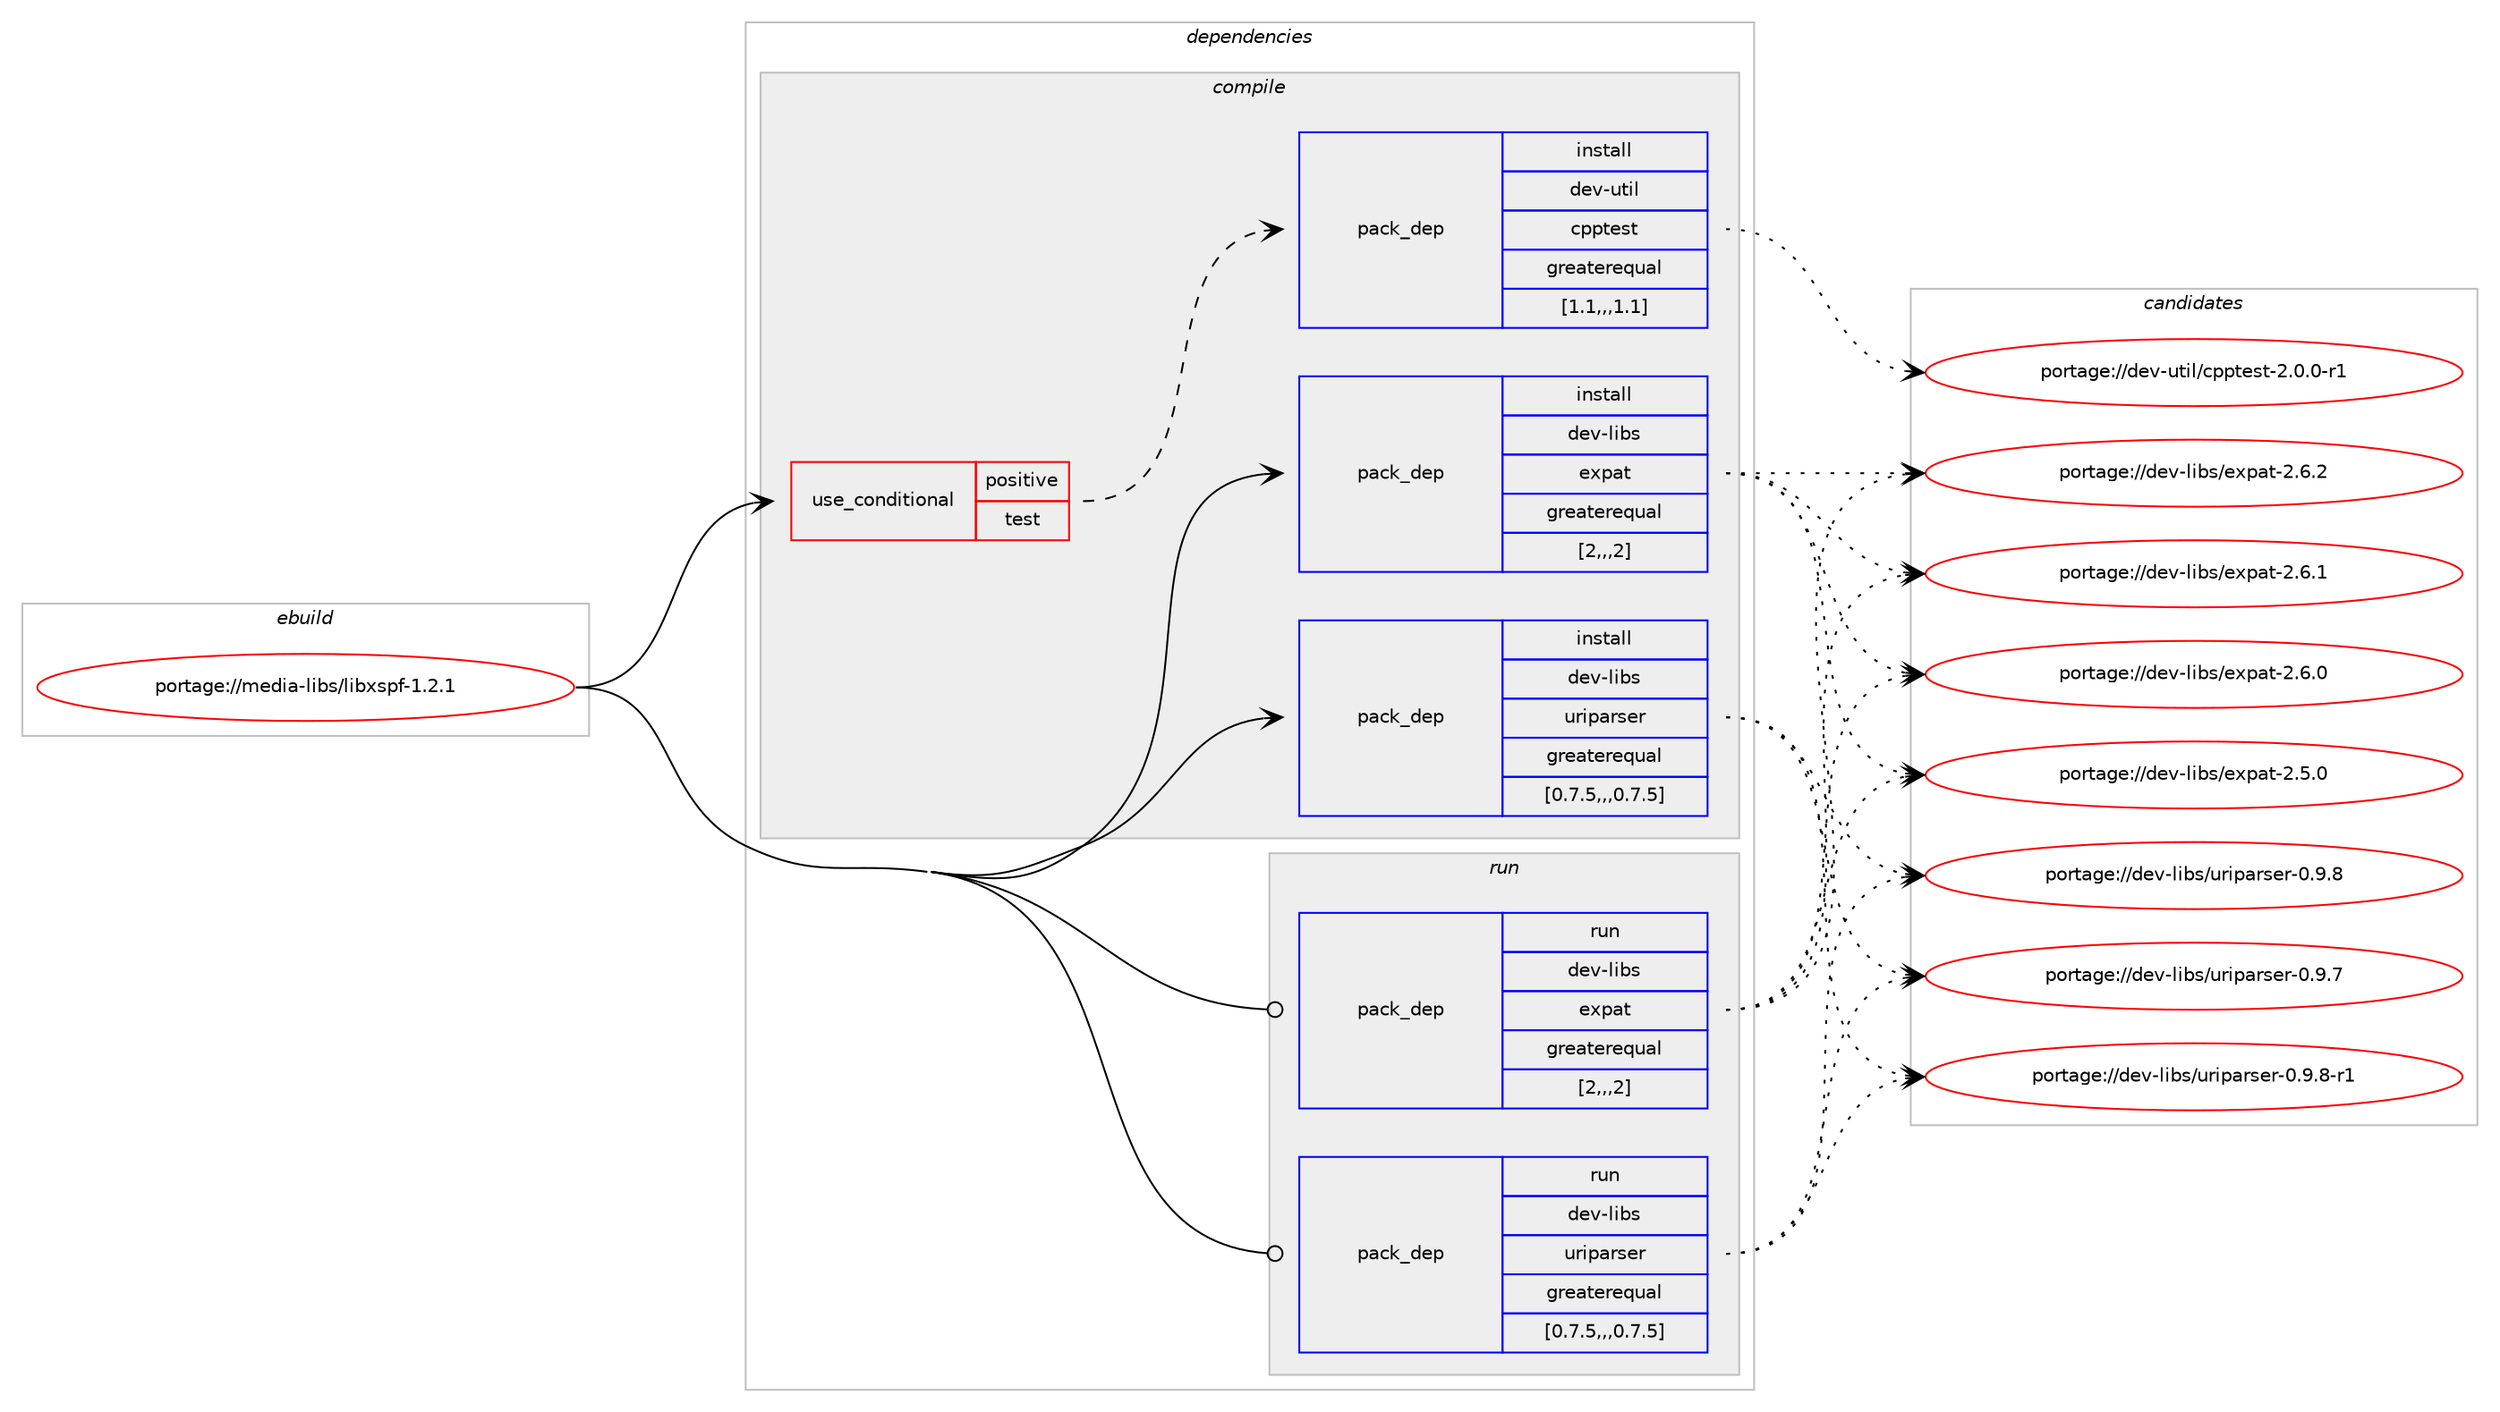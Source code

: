 digraph prolog {

# *************
# Graph options
# *************

newrank=true;
concentrate=true;
compound=true;
graph [rankdir=LR,fontname=Helvetica,fontsize=10,ranksep=1.5];#, ranksep=2.5, nodesep=0.2];
edge  [arrowhead=vee];
node  [fontname=Helvetica,fontsize=10];

# **********
# The ebuild
# **********

subgraph cluster_leftcol {
color=gray;
label=<<i>ebuild</i>>;
id [label="portage://media-libs/libxspf-1.2.1", color=red, width=4, href="../media-libs/libxspf-1.2.1.svg"];
}

# ****************
# The dependencies
# ****************

subgraph cluster_midcol {
color=gray;
label=<<i>dependencies</i>>;
subgraph cluster_compile {
fillcolor="#eeeeee";
style=filled;
label=<<i>compile</i>>;
subgraph cond76639 {
dependency302527 [label=<<TABLE BORDER="0" CELLBORDER="1" CELLSPACING="0" CELLPADDING="4"><TR><TD ROWSPAN="3" CELLPADDING="10">use_conditional</TD></TR><TR><TD>positive</TD></TR><TR><TD>test</TD></TR></TABLE>>, shape=none, color=red];
subgraph pack223511 {
dependency302528 [label=<<TABLE BORDER="0" CELLBORDER="1" CELLSPACING="0" CELLPADDING="4" WIDTH="220"><TR><TD ROWSPAN="6" CELLPADDING="30">pack_dep</TD></TR><TR><TD WIDTH="110">install</TD></TR><TR><TD>dev-util</TD></TR><TR><TD>cpptest</TD></TR><TR><TD>greaterequal</TD></TR><TR><TD>[1.1,,,1.1]</TD></TR></TABLE>>, shape=none, color=blue];
}
dependency302527:e -> dependency302528:w [weight=20,style="dashed",arrowhead="vee"];
}
id:e -> dependency302527:w [weight=20,style="solid",arrowhead="vee"];
subgraph pack223512 {
dependency302529 [label=<<TABLE BORDER="0" CELLBORDER="1" CELLSPACING="0" CELLPADDING="4" WIDTH="220"><TR><TD ROWSPAN="6" CELLPADDING="30">pack_dep</TD></TR><TR><TD WIDTH="110">install</TD></TR><TR><TD>dev-libs</TD></TR><TR><TD>expat</TD></TR><TR><TD>greaterequal</TD></TR><TR><TD>[2,,,2]</TD></TR></TABLE>>, shape=none, color=blue];
}
id:e -> dependency302529:w [weight=20,style="solid",arrowhead="vee"];
subgraph pack223513 {
dependency302530 [label=<<TABLE BORDER="0" CELLBORDER="1" CELLSPACING="0" CELLPADDING="4" WIDTH="220"><TR><TD ROWSPAN="6" CELLPADDING="30">pack_dep</TD></TR><TR><TD WIDTH="110">install</TD></TR><TR><TD>dev-libs</TD></TR><TR><TD>uriparser</TD></TR><TR><TD>greaterequal</TD></TR><TR><TD>[0.7.5,,,0.7.5]</TD></TR></TABLE>>, shape=none, color=blue];
}
id:e -> dependency302530:w [weight=20,style="solid",arrowhead="vee"];
}
subgraph cluster_compileandrun {
fillcolor="#eeeeee";
style=filled;
label=<<i>compile and run</i>>;
}
subgraph cluster_run {
fillcolor="#eeeeee";
style=filled;
label=<<i>run</i>>;
subgraph pack223514 {
dependency302531 [label=<<TABLE BORDER="0" CELLBORDER="1" CELLSPACING="0" CELLPADDING="4" WIDTH="220"><TR><TD ROWSPAN="6" CELLPADDING="30">pack_dep</TD></TR><TR><TD WIDTH="110">run</TD></TR><TR><TD>dev-libs</TD></TR><TR><TD>expat</TD></TR><TR><TD>greaterequal</TD></TR><TR><TD>[2,,,2]</TD></TR></TABLE>>, shape=none, color=blue];
}
id:e -> dependency302531:w [weight=20,style="solid",arrowhead="odot"];
subgraph pack223515 {
dependency302532 [label=<<TABLE BORDER="0" CELLBORDER="1" CELLSPACING="0" CELLPADDING="4" WIDTH="220"><TR><TD ROWSPAN="6" CELLPADDING="30">pack_dep</TD></TR><TR><TD WIDTH="110">run</TD></TR><TR><TD>dev-libs</TD></TR><TR><TD>uriparser</TD></TR><TR><TD>greaterequal</TD></TR><TR><TD>[0.7.5,,,0.7.5]</TD></TR></TABLE>>, shape=none, color=blue];
}
id:e -> dependency302532:w [weight=20,style="solid",arrowhead="odot"];
}
}

# **************
# The candidates
# **************

subgraph cluster_choices {
rank=same;
color=gray;
label=<<i>candidates</i>>;

subgraph choice223511 {
color=black;
nodesep=1;
choice1001011184511711610510847991121121161011151164550464846484511449 [label="portage://dev-util/cpptest-2.0.0-r1", color=red, width=4,href="../dev-util/cpptest-2.0.0-r1.svg"];
dependency302528:e -> choice1001011184511711610510847991121121161011151164550464846484511449:w [style=dotted,weight="100"];
}
subgraph choice223512 {
color=black;
nodesep=1;
choice10010111845108105981154710112011297116455046544650 [label="portage://dev-libs/expat-2.6.2", color=red, width=4,href="../dev-libs/expat-2.6.2.svg"];
choice10010111845108105981154710112011297116455046544649 [label="portage://dev-libs/expat-2.6.1", color=red, width=4,href="../dev-libs/expat-2.6.1.svg"];
choice10010111845108105981154710112011297116455046544648 [label="portage://dev-libs/expat-2.6.0", color=red, width=4,href="../dev-libs/expat-2.6.0.svg"];
choice10010111845108105981154710112011297116455046534648 [label="portage://dev-libs/expat-2.5.0", color=red, width=4,href="../dev-libs/expat-2.5.0.svg"];
dependency302529:e -> choice10010111845108105981154710112011297116455046544650:w [style=dotted,weight="100"];
dependency302529:e -> choice10010111845108105981154710112011297116455046544649:w [style=dotted,weight="100"];
dependency302529:e -> choice10010111845108105981154710112011297116455046544648:w [style=dotted,weight="100"];
dependency302529:e -> choice10010111845108105981154710112011297116455046534648:w [style=dotted,weight="100"];
}
subgraph choice223513 {
color=black;
nodesep=1;
choice100101118451081059811547117114105112971141151011144548465746564511449 [label="portage://dev-libs/uriparser-0.9.8-r1", color=red, width=4,href="../dev-libs/uriparser-0.9.8-r1.svg"];
choice10010111845108105981154711711410511297114115101114454846574656 [label="portage://dev-libs/uriparser-0.9.8", color=red, width=4,href="../dev-libs/uriparser-0.9.8.svg"];
choice10010111845108105981154711711410511297114115101114454846574655 [label="portage://dev-libs/uriparser-0.9.7", color=red, width=4,href="../dev-libs/uriparser-0.9.7.svg"];
dependency302530:e -> choice100101118451081059811547117114105112971141151011144548465746564511449:w [style=dotted,weight="100"];
dependency302530:e -> choice10010111845108105981154711711410511297114115101114454846574656:w [style=dotted,weight="100"];
dependency302530:e -> choice10010111845108105981154711711410511297114115101114454846574655:w [style=dotted,weight="100"];
}
subgraph choice223514 {
color=black;
nodesep=1;
choice10010111845108105981154710112011297116455046544650 [label="portage://dev-libs/expat-2.6.2", color=red, width=4,href="../dev-libs/expat-2.6.2.svg"];
choice10010111845108105981154710112011297116455046544649 [label="portage://dev-libs/expat-2.6.1", color=red, width=4,href="../dev-libs/expat-2.6.1.svg"];
choice10010111845108105981154710112011297116455046544648 [label="portage://dev-libs/expat-2.6.0", color=red, width=4,href="../dev-libs/expat-2.6.0.svg"];
choice10010111845108105981154710112011297116455046534648 [label="portage://dev-libs/expat-2.5.0", color=red, width=4,href="../dev-libs/expat-2.5.0.svg"];
dependency302531:e -> choice10010111845108105981154710112011297116455046544650:w [style=dotted,weight="100"];
dependency302531:e -> choice10010111845108105981154710112011297116455046544649:w [style=dotted,weight="100"];
dependency302531:e -> choice10010111845108105981154710112011297116455046544648:w [style=dotted,weight="100"];
dependency302531:e -> choice10010111845108105981154710112011297116455046534648:w [style=dotted,weight="100"];
}
subgraph choice223515 {
color=black;
nodesep=1;
choice100101118451081059811547117114105112971141151011144548465746564511449 [label="portage://dev-libs/uriparser-0.9.8-r1", color=red, width=4,href="../dev-libs/uriparser-0.9.8-r1.svg"];
choice10010111845108105981154711711410511297114115101114454846574656 [label="portage://dev-libs/uriparser-0.9.8", color=red, width=4,href="../dev-libs/uriparser-0.9.8.svg"];
choice10010111845108105981154711711410511297114115101114454846574655 [label="portage://dev-libs/uriparser-0.9.7", color=red, width=4,href="../dev-libs/uriparser-0.9.7.svg"];
dependency302532:e -> choice100101118451081059811547117114105112971141151011144548465746564511449:w [style=dotted,weight="100"];
dependency302532:e -> choice10010111845108105981154711711410511297114115101114454846574656:w [style=dotted,weight="100"];
dependency302532:e -> choice10010111845108105981154711711410511297114115101114454846574655:w [style=dotted,weight="100"];
}
}

}
